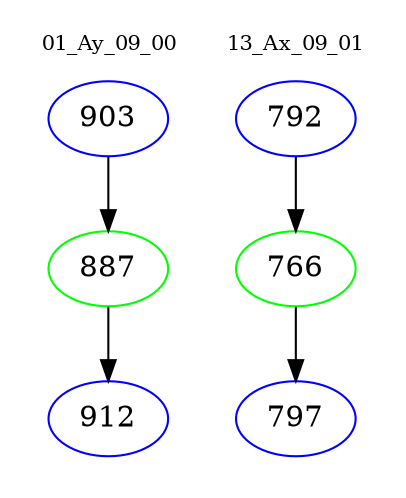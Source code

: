 digraph{
subgraph cluster_0 {
color = white
label = "01_Ay_09_00";
fontsize=10;
T0_903 [label="903", color="blue"]
T0_903 -> T0_887 [color="black"]
T0_887 [label="887", color="green"]
T0_887 -> T0_912 [color="black"]
T0_912 [label="912", color="blue"]
}
subgraph cluster_1 {
color = white
label = "13_Ax_09_01";
fontsize=10;
T1_792 [label="792", color="blue"]
T1_792 -> T1_766 [color="black"]
T1_766 [label="766", color="green"]
T1_766 -> T1_797 [color="black"]
T1_797 [label="797", color="blue"]
}
}
